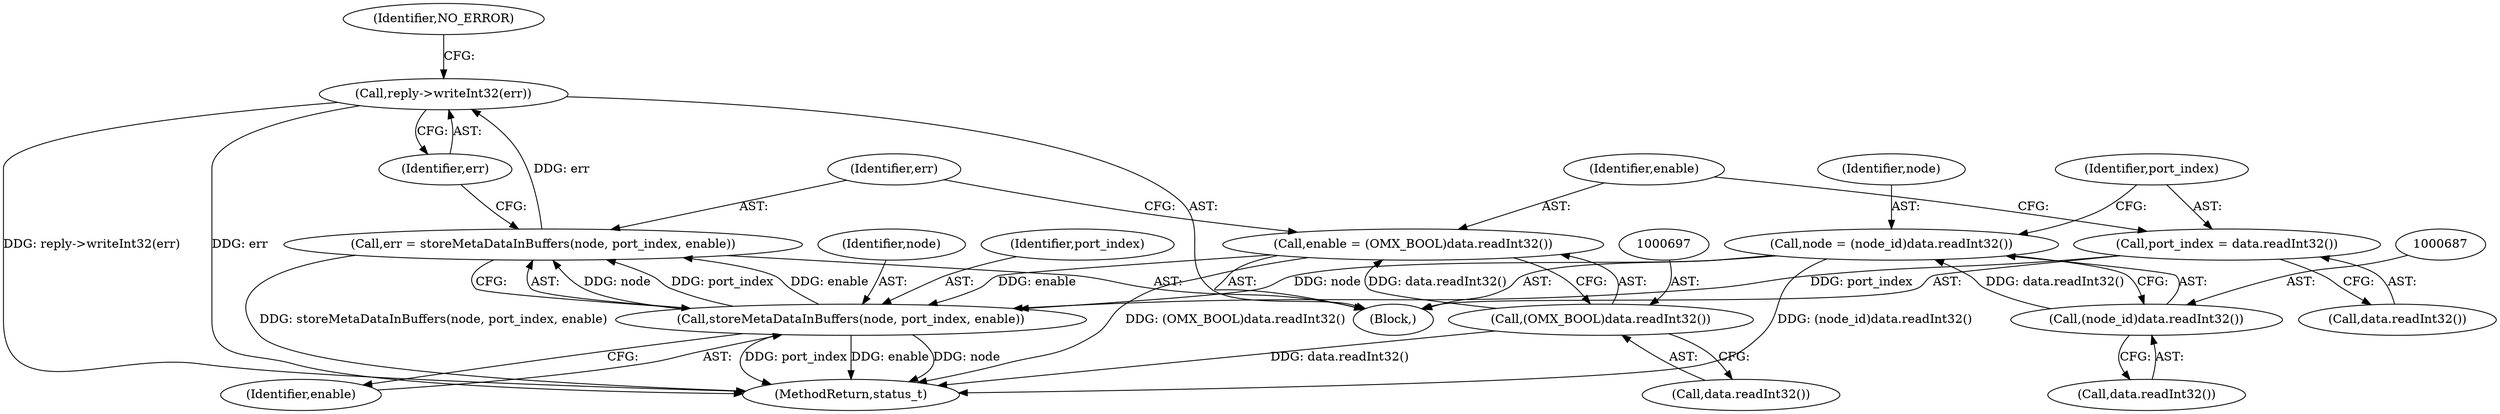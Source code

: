 digraph "0_Android_1171e7c047bf79e7c93342bb6a812c9edd86aa84@API" {
"1000706" [label="(Call,reply->writeInt32(err))"];
"1000700" [label="(Call,err = storeMetaDataInBuffers(node, port_index, enable))"];
"1000702" [label="(Call,storeMetaDataInBuffers(node, port_index, enable))"];
"1000684" [label="(Call,node = (node_id)data.readInt32())"];
"1000686" [label="(Call,(node_id)data.readInt32())"];
"1000690" [label="(Call,port_index = data.readInt32())"];
"1000694" [label="(Call,enable = (OMX_BOOL)data.readInt32())"];
"1000696" [label="(Call,(OMX_BOOL)data.readInt32())"];
"1000702" [label="(Call,storeMetaDataInBuffers(node, port_index, enable))"];
"1000700" [label="(Call,err = storeMetaDataInBuffers(node, port_index, enable))"];
"1000703" [label="(Identifier,node)"];
"1000696" [label="(Call,(OMX_BOOL)data.readInt32())"];
"1000685" [label="(Identifier,node)"];
"1001056" [label="(MethodReturn,status_t)"];
"1000701" [label="(Identifier,err)"];
"1000706" [label="(Call,reply->writeInt32(err))"];
"1000704" [label="(Identifier,port_index)"];
"1000709" [label="(Identifier,NO_ERROR)"];
"1000707" [label="(Identifier,err)"];
"1000691" [label="(Identifier,port_index)"];
"1000684" [label="(Call,node = (node_id)data.readInt32())"];
"1000686" [label="(Call,(node_id)data.readInt32())"];
"1000694" [label="(Call,enable = (OMX_BOOL)data.readInt32())"];
"1000705" [label="(Identifier,enable)"];
"1000698" [label="(Call,data.readInt32())"];
"1000692" [label="(Call,data.readInt32())"];
"1000695" [label="(Identifier,enable)"];
"1000678" [label="(Block,)"];
"1000688" [label="(Call,data.readInt32())"];
"1000690" [label="(Call,port_index = data.readInt32())"];
"1000706" -> "1000678"  [label="AST: "];
"1000706" -> "1000707"  [label="CFG: "];
"1000707" -> "1000706"  [label="AST: "];
"1000709" -> "1000706"  [label="CFG: "];
"1000706" -> "1001056"  [label="DDG: reply->writeInt32(err)"];
"1000706" -> "1001056"  [label="DDG: err"];
"1000700" -> "1000706"  [label="DDG: err"];
"1000700" -> "1000678"  [label="AST: "];
"1000700" -> "1000702"  [label="CFG: "];
"1000701" -> "1000700"  [label="AST: "];
"1000702" -> "1000700"  [label="AST: "];
"1000707" -> "1000700"  [label="CFG: "];
"1000700" -> "1001056"  [label="DDG: storeMetaDataInBuffers(node, port_index, enable)"];
"1000702" -> "1000700"  [label="DDG: node"];
"1000702" -> "1000700"  [label="DDG: port_index"];
"1000702" -> "1000700"  [label="DDG: enable"];
"1000702" -> "1000705"  [label="CFG: "];
"1000703" -> "1000702"  [label="AST: "];
"1000704" -> "1000702"  [label="AST: "];
"1000705" -> "1000702"  [label="AST: "];
"1000702" -> "1001056"  [label="DDG: enable"];
"1000702" -> "1001056"  [label="DDG: node"];
"1000702" -> "1001056"  [label="DDG: port_index"];
"1000684" -> "1000702"  [label="DDG: node"];
"1000690" -> "1000702"  [label="DDG: port_index"];
"1000694" -> "1000702"  [label="DDG: enable"];
"1000684" -> "1000678"  [label="AST: "];
"1000684" -> "1000686"  [label="CFG: "];
"1000685" -> "1000684"  [label="AST: "];
"1000686" -> "1000684"  [label="AST: "];
"1000691" -> "1000684"  [label="CFG: "];
"1000684" -> "1001056"  [label="DDG: (node_id)data.readInt32()"];
"1000686" -> "1000684"  [label="DDG: data.readInt32()"];
"1000686" -> "1000688"  [label="CFG: "];
"1000687" -> "1000686"  [label="AST: "];
"1000688" -> "1000686"  [label="AST: "];
"1000690" -> "1000678"  [label="AST: "];
"1000690" -> "1000692"  [label="CFG: "];
"1000691" -> "1000690"  [label="AST: "];
"1000692" -> "1000690"  [label="AST: "];
"1000695" -> "1000690"  [label="CFG: "];
"1000694" -> "1000678"  [label="AST: "];
"1000694" -> "1000696"  [label="CFG: "];
"1000695" -> "1000694"  [label="AST: "];
"1000696" -> "1000694"  [label="AST: "];
"1000701" -> "1000694"  [label="CFG: "];
"1000694" -> "1001056"  [label="DDG: (OMX_BOOL)data.readInt32()"];
"1000696" -> "1000694"  [label="DDG: data.readInt32()"];
"1000696" -> "1000698"  [label="CFG: "];
"1000697" -> "1000696"  [label="AST: "];
"1000698" -> "1000696"  [label="AST: "];
"1000696" -> "1001056"  [label="DDG: data.readInt32()"];
}

